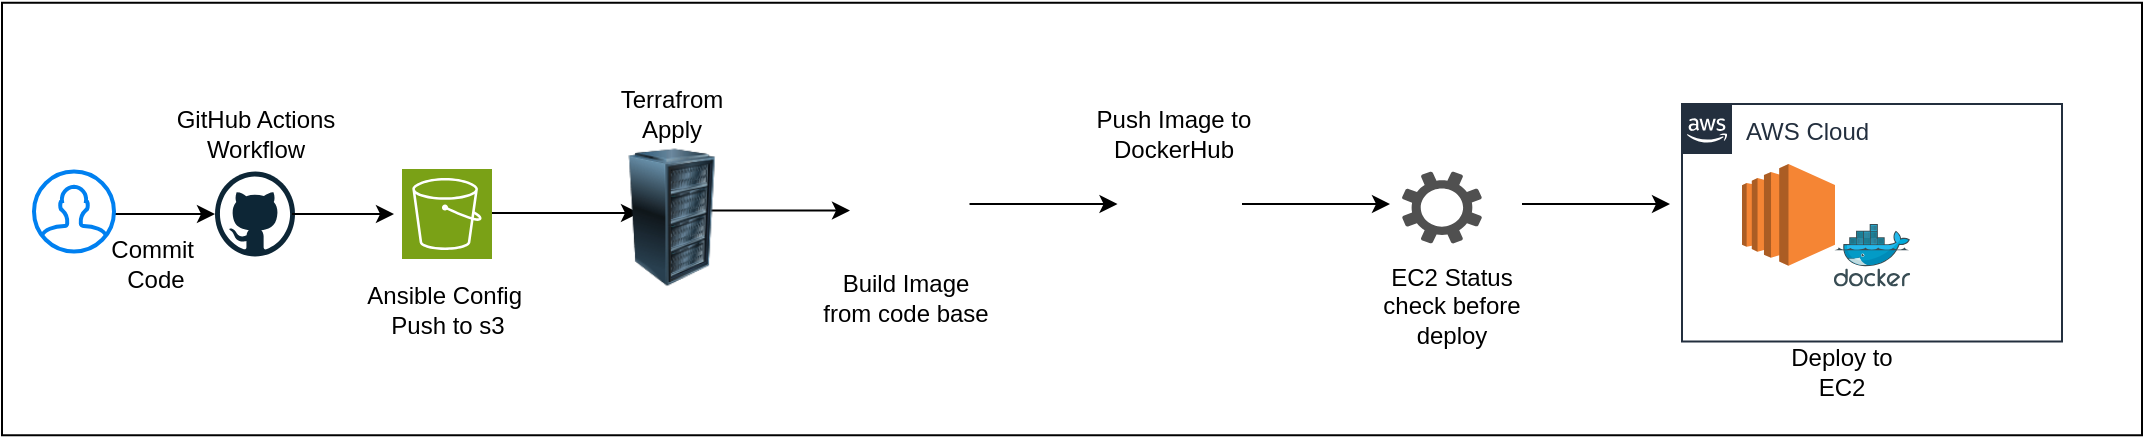<mxfile version="24.6.5" type="device">
  <diagram id="Ht1M8jgEwFfnCIfOTk4-" name="Page-1">
    <mxGraphModel dx="1434" dy="858" grid="1" gridSize="10" guides="1" tooltips="1" connect="1" arrows="1" fold="1" page="1" pageScale="1" pageWidth="1169" pageHeight="827" math="0" shadow="0">
      <root>
        <mxCell id="0" />
        <mxCell id="1" parent="0" />
        <mxCell id="zgGieb3NMAHs5FnjexiJ-1" value="" style="rounded=0;whiteSpace=wrap;html=1;" parent="1" vertex="1">
          <mxGeometry x="30" y="39.38" width="1070" height="216.25" as="geometry" />
        </mxCell>
        <mxCell id="zgGieb3NMAHs5FnjexiJ-4" style="edgeStyle=orthogonalEdgeStyle;rounded=0;orthogonalLoop=1;jettySize=auto;html=1;" parent="1" source="zgGieb3NMAHs5FnjexiJ-2" target="zgGieb3NMAHs5FnjexiJ-3" edge="1">
          <mxGeometry relative="1" as="geometry">
            <Array as="points">
              <mxPoint x="96" y="145" />
              <mxPoint x="96" y="145" />
            </Array>
          </mxGeometry>
        </mxCell>
        <mxCell id="zgGieb3NMAHs5FnjexiJ-2" value="" style="html=1;verticalLabelPosition=bottom;align=center;labelBackgroundColor=#ffffff;verticalAlign=top;strokeWidth=2;strokeColor=#0080F0;shadow=0;dashed=0;shape=mxgraph.ios7.icons.user;" parent="1" vertex="1">
          <mxGeometry x="46" y="123.75" width="40" height="40" as="geometry" />
        </mxCell>
        <mxCell id="zgGieb3NMAHs5FnjexiJ-3" value="" style="dashed=0;outlineConnect=0;html=1;align=center;labelPosition=center;verticalLabelPosition=bottom;verticalAlign=top;shape=mxgraph.weblogos.github" parent="1" vertex="1">
          <mxGeometry x="136.5" y="123.75" width="40" height="42.5" as="geometry" />
        </mxCell>
        <mxCell id="zgGieb3NMAHs5FnjexiJ-5" value="Commit&amp;nbsp;&lt;br&gt;Code" style="text;html=1;align=center;verticalAlign=middle;whiteSpace=wrap;rounded=0;" parent="1" vertex="1">
          <mxGeometry x="76.5" y="155" width="60" height="30" as="geometry" />
        </mxCell>
        <mxCell id="zgGieb3NMAHs5FnjexiJ-6" style="edgeStyle=orthogonalEdgeStyle;rounded=0;orthogonalLoop=1;jettySize=auto;html=1;" parent="1" edge="1">
          <mxGeometry relative="1" as="geometry">
            <mxPoint x="175" y="145" as="sourcePoint" />
            <mxPoint x="226" y="145" as="targetPoint" />
            <Array as="points">
              <mxPoint x="185" y="145" />
              <mxPoint x="185" y="145" />
            </Array>
          </mxGeometry>
        </mxCell>
        <mxCell id="zgGieb3NMAHs5FnjexiJ-7" value="" style="shape=image;html=1;verticalAlign=top;verticalLabelPosition=bottom;labelBackgroundColor=#ffffff;imageAspect=0;aspect=fixed;image=https://cdn1.iconfinder.com/data/icons/social-media-2106/24/social_media_social_media_logo_docker-128.png" parent="1" vertex="1">
          <mxGeometry x="450.01" y="108.63" width="63.75" height="63.75" as="geometry" />
        </mxCell>
        <mxCell id="zgGieb3NMAHs5FnjexiJ-8" value="Build Image from code base" style="text;html=1;align=center;verticalAlign=middle;whiteSpace=wrap;rounded=0;" parent="1" vertex="1">
          <mxGeometry x="437.13" y="172.38" width="89.5" height="30" as="geometry" />
        </mxCell>
        <mxCell id="zgGieb3NMAHs5FnjexiJ-9" style="edgeStyle=orthogonalEdgeStyle;rounded=0;orthogonalLoop=1;jettySize=auto;html=1;" parent="1" edge="1">
          <mxGeometry relative="1" as="geometry">
            <mxPoint x="275" y="144.5" as="sourcePoint" />
            <mxPoint x="348.5" y="144.5" as="targetPoint" />
            <Array as="points">
              <mxPoint x="285" y="144.5" />
              <mxPoint x="285" y="144.5" />
            </Array>
          </mxGeometry>
        </mxCell>
        <mxCell id="zgGieb3NMAHs5FnjexiJ-13" value="" style="shape=image;html=1;verticalAlign=top;verticalLabelPosition=bottom;labelBackgroundColor=#ffffff;imageAspect=0;aspect=fixed;image=https://cdn0.iconfinder.com/data/icons/social-media-2127/48/social_media_social_media_logo_docker-128.png" parent="1" vertex="1">
          <mxGeometry x="585" y="114.5" width="61" height="61" as="geometry" />
        </mxCell>
        <mxCell id="zgGieb3NMAHs5FnjexiJ-14" style="edgeStyle=orthogonalEdgeStyle;rounded=0;orthogonalLoop=1;jettySize=auto;html=1;" parent="1" edge="1">
          <mxGeometry relative="1" as="geometry">
            <mxPoint x="380" y="143.25" as="sourcePoint" />
            <mxPoint x="454" y="143.25" as="targetPoint" />
            <Array as="points">
              <mxPoint x="390" y="143.25" />
              <mxPoint x="390" y="143.25" />
            </Array>
          </mxGeometry>
        </mxCell>
        <mxCell id="zgGieb3NMAHs5FnjexiJ-15" value="Terrafrom Apply" style="text;html=1;align=center;verticalAlign=middle;whiteSpace=wrap;rounded=0;" parent="1" vertex="1">
          <mxGeometry x="335" y="80" width="60" height="30" as="geometry" />
        </mxCell>
        <mxCell id="zgGieb3NMAHs5FnjexiJ-17" style="edgeStyle=orthogonalEdgeStyle;rounded=0;orthogonalLoop=1;jettySize=auto;html=1;" parent="1" edge="1">
          <mxGeometry relative="1" as="geometry">
            <mxPoint x="513.76" y="140" as="sourcePoint" />
            <mxPoint x="587.76" y="140" as="targetPoint" />
            <Array as="points">
              <mxPoint x="523.76" y="140" />
              <mxPoint x="523.76" y="140" />
            </Array>
          </mxGeometry>
        </mxCell>
        <mxCell id="zgGieb3NMAHs5FnjexiJ-21" value="AWS Cloud" style="points=[[0,0],[0.25,0],[0.5,0],[0.75,0],[1,0],[1,0.25],[1,0.5],[1,0.75],[1,1],[0.75,1],[0.5,1],[0.25,1],[0,1],[0,0.75],[0,0.5],[0,0.25]];outlineConnect=0;gradientColor=none;html=1;whiteSpace=wrap;fontSize=12;fontStyle=0;container=1;pointerEvents=0;collapsible=0;recursiveResize=0;shape=mxgraph.aws4.group;grIcon=mxgraph.aws4.group_aws_cloud_alt;strokeColor=#232F3E;fillColor=none;verticalAlign=top;align=left;spacingLeft=30;fontColor=#232F3E;dashed=0;" parent="1" vertex="1">
          <mxGeometry x="870" y="90" width="190" height="118.75" as="geometry" />
        </mxCell>
        <mxCell id="RUGqaKzsuKH0ymSwmaAw-11" value="" style="outlineConnect=0;dashed=0;verticalLabelPosition=bottom;verticalAlign=top;align=center;html=1;shape=mxgraph.aws3.ec2;fillColor=#F58534;gradientColor=none;" vertex="1" parent="zgGieb3NMAHs5FnjexiJ-21">
          <mxGeometry x="30" y="30" width="46.5" height="50.88" as="geometry" />
        </mxCell>
        <mxCell id="RUGqaKzsuKH0ymSwmaAw-13" value="" style="image;sketch=0;aspect=fixed;html=1;points=[];align=center;fontSize=12;image=img/lib/mscae/Docker.svg;" vertex="1" parent="zgGieb3NMAHs5FnjexiJ-21">
          <mxGeometry x="75.95" y="60.0" width="38.11" height="31.25" as="geometry" />
        </mxCell>
        <mxCell id="RUGqaKzsuKH0ymSwmaAw-1" value="GitHub Actions&lt;br&gt;Workflow" style="text;html=1;align=center;verticalAlign=middle;whiteSpace=wrap;rounded=0;" vertex="1" parent="1">
          <mxGeometry x="111.75" y="90" width="89.5" height="30" as="geometry" />
        </mxCell>
        <mxCell id="RUGqaKzsuKH0ymSwmaAw-3" value="" style="sketch=0;points=[[0,0,0],[0.25,0,0],[0.5,0,0],[0.75,0,0],[1,0,0],[0,1,0],[0.25,1,0],[0.5,1,0],[0.75,1,0],[1,1,0],[0,0.25,0],[0,0.5,0],[0,0.75,0],[1,0.25,0],[1,0.5,0],[1,0.75,0]];outlineConnect=0;fontColor=#232F3E;fillColor=#7AA116;strokeColor=#ffffff;dashed=0;verticalLabelPosition=bottom;verticalAlign=top;align=center;html=1;fontSize=12;fontStyle=0;aspect=fixed;shape=mxgraph.aws4.resourceIcon;resIcon=mxgraph.aws4.s3;" vertex="1" parent="1">
          <mxGeometry x="230" y="122.5" width="45" height="45" as="geometry" />
        </mxCell>
        <mxCell id="RUGqaKzsuKH0ymSwmaAw-4" value="Ansible Config&amp;nbsp;&lt;br&gt;Push to s3" style="text;html=1;align=center;verticalAlign=middle;whiteSpace=wrap;rounded=0;" vertex="1" parent="1">
          <mxGeometry x="207.75" y="177.5" width="89.5" height="30" as="geometry" />
        </mxCell>
        <mxCell id="RUGqaKzsuKH0ymSwmaAw-5" value="" style="image;html=1;image=img/lib/clip_art/computers/Server_Rack_128x128.png" vertex="1" parent="1">
          <mxGeometry x="330" y="112.25" width="70" height="69" as="geometry" />
        </mxCell>
        <mxCell id="RUGqaKzsuKH0ymSwmaAw-6" value="Push Image to DockerHub" style="text;html=1;align=center;verticalAlign=middle;whiteSpace=wrap;rounded=0;" vertex="1" parent="1">
          <mxGeometry x="570.75" y="90" width="89.5" height="30" as="geometry" />
        </mxCell>
        <mxCell id="RUGqaKzsuKH0ymSwmaAw-7" value="" style="sketch=0;pointerEvents=1;shadow=0;dashed=0;html=1;strokeColor=none;labelPosition=center;verticalLabelPosition=bottom;verticalAlign=top;align=center;fillColor=#505050;shape=mxgraph.mscae.enterprise.settings" vertex="1" parent="1">
          <mxGeometry x="730" y="123.75" width="40" height="36" as="geometry" />
        </mxCell>
        <mxCell id="RUGqaKzsuKH0ymSwmaAw-8" style="edgeStyle=orthogonalEdgeStyle;rounded=0;orthogonalLoop=1;jettySize=auto;html=1;" edge="1" parent="1">
          <mxGeometry relative="1" as="geometry">
            <mxPoint x="650" y="140" as="sourcePoint" />
            <mxPoint x="724" y="140" as="targetPoint" />
            <Array as="points">
              <mxPoint x="660" y="140" />
              <mxPoint x="660" y="140" />
            </Array>
          </mxGeometry>
        </mxCell>
        <mxCell id="RUGqaKzsuKH0ymSwmaAw-10" value="EC2 Status check before deploy" style="text;html=1;align=center;verticalAlign=middle;whiteSpace=wrap;rounded=0;" vertex="1" parent="1">
          <mxGeometry x="710" y="175.5" width="89.5" height="30" as="geometry" />
        </mxCell>
        <mxCell id="RUGqaKzsuKH0ymSwmaAw-12" style="edgeStyle=orthogonalEdgeStyle;rounded=0;orthogonalLoop=1;jettySize=auto;html=1;" edge="1" parent="1">
          <mxGeometry relative="1" as="geometry">
            <mxPoint x="790" y="140" as="sourcePoint" />
            <mxPoint x="864" y="140" as="targetPoint" />
            <Array as="points">
              <mxPoint x="800" y="140" />
              <mxPoint x="800" y="140" />
            </Array>
          </mxGeometry>
        </mxCell>
        <mxCell id="zgGieb3NMAHs5FnjexiJ-24" value="Deploy to EC2" style="text;html=1;align=center;verticalAlign=middle;whiteSpace=wrap;rounded=0;" parent="1" vertex="1">
          <mxGeometry x="920" y="208.75" width="60" height="30" as="geometry" />
        </mxCell>
      </root>
    </mxGraphModel>
  </diagram>
</mxfile>
